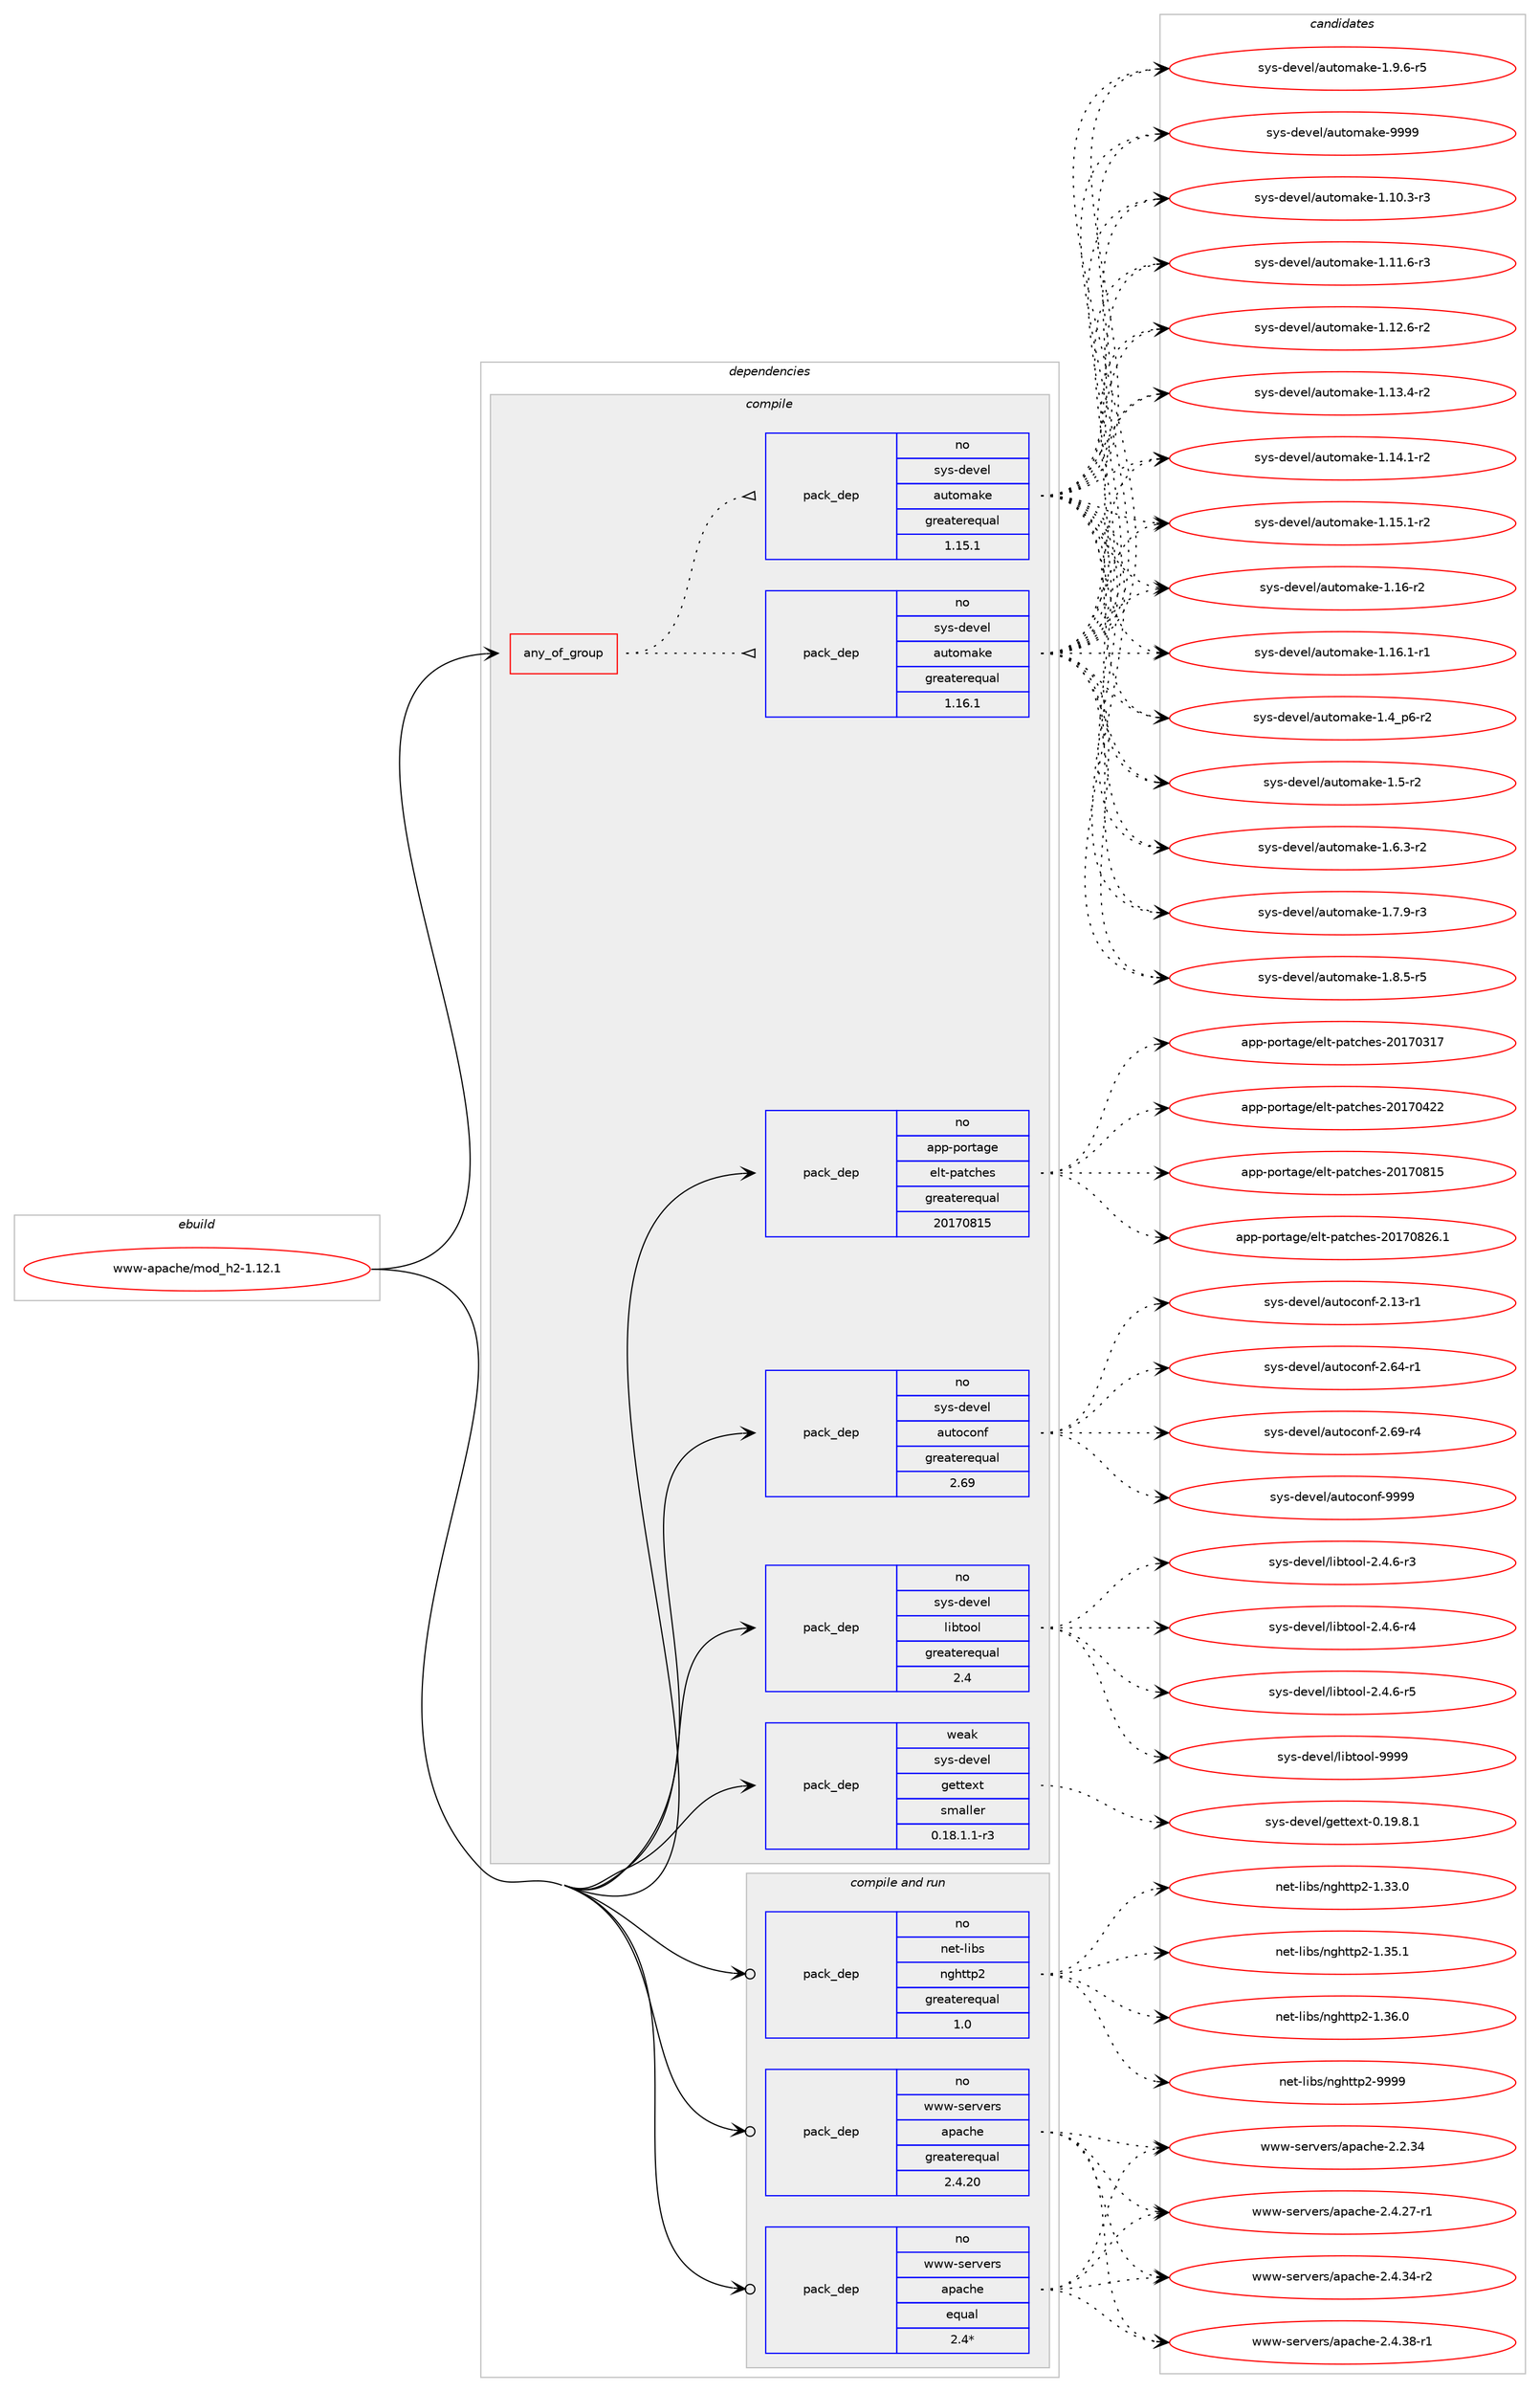 digraph prolog {

# *************
# Graph options
# *************

newrank=true;
concentrate=true;
compound=true;
graph [rankdir=LR,fontname=Helvetica,fontsize=10,ranksep=1.5];#, ranksep=2.5, nodesep=0.2];
edge  [arrowhead=vee];
node  [fontname=Helvetica,fontsize=10];

# **********
# The ebuild
# **********

subgraph cluster_leftcol {
color=gray;
rank=same;
label=<<i>ebuild</i>>;
id [label="www-apache/mod_h2-1.12.1", color=red, width=4, href="../www-apache/mod_h2-1.12.1.svg"];
}

# ****************
# The dependencies
# ****************

subgraph cluster_midcol {
color=gray;
label=<<i>dependencies</i>>;
subgraph cluster_compile {
fillcolor="#eeeeee";
style=filled;
label=<<i>compile</i>>;
subgraph any28126 {
dependency1743437 [label=<<TABLE BORDER="0" CELLBORDER="1" CELLSPACING="0" CELLPADDING="4"><TR><TD CELLPADDING="10">any_of_group</TD></TR></TABLE>>, shape=none, color=red];subgraph pack1251496 {
dependency1743438 [label=<<TABLE BORDER="0" CELLBORDER="1" CELLSPACING="0" CELLPADDING="4" WIDTH="220"><TR><TD ROWSPAN="6" CELLPADDING="30">pack_dep</TD></TR><TR><TD WIDTH="110">no</TD></TR><TR><TD>sys-devel</TD></TR><TR><TD>automake</TD></TR><TR><TD>greaterequal</TD></TR><TR><TD>1.16.1</TD></TR></TABLE>>, shape=none, color=blue];
}
dependency1743437:e -> dependency1743438:w [weight=20,style="dotted",arrowhead="oinv"];
subgraph pack1251497 {
dependency1743439 [label=<<TABLE BORDER="0" CELLBORDER="1" CELLSPACING="0" CELLPADDING="4" WIDTH="220"><TR><TD ROWSPAN="6" CELLPADDING="30">pack_dep</TD></TR><TR><TD WIDTH="110">no</TD></TR><TR><TD>sys-devel</TD></TR><TR><TD>automake</TD></TR><TR><TD>greaterequal</TD></TR><TR><TD>1.15.1</TD></TR></TABLE>>, shape=none, color=blue];
}
dependency1743437:e -> dependency1743439:w [weight=20,style="dotted",arrowhead="oinv"];
}
id:e -> dependency1743437:w [weight=20,style="solid",arrowhead="vee"];
subgraph pack1251498 {
dependency1743440 [label=<<TABLE BORDER="0" CELLBORDER="1" CELLSPACING="0" CELLPADDING="4" WIDTH="220"><TR><TD ROWSPAN="6" CELLPADDING="30">pack_dep</TD></TR><TR><TD WIDTH="110">no</TD></TR><TR><TD>app-portage</TD></TR><TR><TD>elt-patches</TD></TR><TR><TD>greaterequal</TD></TR><TR><TD>20170815</TD></TR></TABLE>>, shape=none, color=blue];
}
id:e -> dependency1743440:w [weight=20,style="solid",arrowhead="vee"];
subgraph pack1251499 {
dependency1743441 [label=<<TABLE BORDER="0" CELLBORDER="1" CELLSPACING="0" CELLPADDING="4" WIDTH="220"><TR><TD ROWSPAN="6" CELLPADDING="30">pack_dep</TD></TR><TR><TD WIDTH="110">no</TD></TR><TR><TD>sys-devel</TD></TR><TR><TD>autoconf</TD></TR><TR><TD>greaterequal</TD></TR><TR><TD>2.69</TD></TR></TABLE>>, shape=none, color=blue];
}
id:e -> dependency1743441:w [weight=20,style="solid",arrowhead="vee"];
subgraph pack1251500 {
dependency1743442 [label=<<TABLE BORDER="0" CELLBORDER="1" CELLSPACING="0" CELLPADDING="4" WIDTH="220"><TR><TD ROWSPAN="6" CELLPADDING="30">pack_dep</TD></TR><TR><TD WIDTH="110">no</TD></TR><TR><TD>sys-devel</TD></TR><TR><TD>libtool</TD></TR><TR><TD>greaterequal</TD></TR><TR><TD>2.4</TD></TR></TABLE>>, shape=none, color=blue];
}
id:e -> dependency1743442:w [weight=20,style="solid",arrowhead="vee"];
subgraph pack1251501 {
dependency1743443 [label=<<TABLE BORDER="0" CELLBORDER="1" CELLSPACING="0" CELLPADDING="4" WIDTH="220"><TR><TD ROWSPAN="6" CELLPADDING="30">pack_dep</TD></TR><TR><TD WIDTH="110">weak</TD></TR><TR><TD>sys-devel</TD></TR><TR><TD>gettext</TD></TR><TR><TD>smaller</TD></TR><TR><TD>0.18.1.1-r3</TD></TR></TABLE>>, shape=none, color=blue];
}
id:e -> dependency1743443:w [weight=20,style="solid",arrowhead="vee"];
}
subgraph cluster_compileandrun {
fillcolor="#eeeeee";
style=filled;
label=<<i>compile and run</i>>;
subgraph pack1251502 {
dependency1743444 [label=<<TABLE BORDER="0" CELLBORDER="1" CELLSPACING="0" CELLPADDING="4" WIDTH="220"><TR><TD ROWSPAN="6" CELLPADDING="30">pack_dep</TD></TR><TR><TD WIDTH="110">no</TD></TR><TR><TD>net-libs</TD></TR><TR><TD>nghttp2</TD></TR><TR><TD>greaterequal</TD></TR><TR><TD>1.0</TD></TR></TABLE>>, shape=none, color=blue];
}
id:e -> dependency1743444:w [weight=20,style="solid",arrowhead="odotvee"];
subgraph pack1251503 {
dependency1743445 [label=<<TABLE BORDER="0" CELLBORDER="1" CELLSPACING="0" CELLPADDING="4" WIDTH="220"><TR><TD ROWSPAN="6" CELLPADDING="30">pack_dep</TD></TR><TR><TD WIDTH="110">no</TD></TR><TR><TD>www-servers</TD></TR><TR><TD>apache</TD></TR><TR><TD>equal</TD></TR><TR><TD>2.4*</TD></TR></TABLE>>, shape=none, color=blue];
}
id:e -> dependency1743445:w [weight=20,style="solid",arrowhead="odotvee"];
subgraph pack1251504 {
dependency1743446 [label=<<TABLE BORDER="0" CELLBORDER="1" CELLSPACING="0" CELLPADDING="4" WIDTH="220"><TR><TD ROWSPAN="6" CELLPADDING="30">pack_dep</TD></TR><TR><TD WIDTH="110">no</TD></TR><TR><TD>www-servers</TD></TR><TR><TD>apache</TD></TR><TR><TD>greaterequal</TD></TR><TR><TD>2.4.20</TD></TR></TABLE>>, shape=none, color=blue];
}
id:e -> dependency1743446:w [weight=20,style="solid",arrowhead="odotvee"];
}
subgraph cluster_run {
fillcolor="#eeeeee";
style=filled;
label=<<i>run</i>>;
}
}

# **************
# The candidates
# **************

subgraph cluster_choices {
rank=same;
color=gray;
label=<<i>candidates</i>>;

subgraph choice1251496 {
color=black;
nodesep=1;
choice11512111545100101118101108479711711611110997107101454946494846514511451 [label="sys-devel/automake-1.10.3-r3", color=red, width=4,href="../sys-devel/automake-1.10.3-r3.svg"];
choice11512111545100101118101108479711711611110997107101454946494946544511451 [label="sys-devel/automake-1.11.6-r3", color=red, width=4,href="../sys-devel/automake-1.11.6-r3.svg"];
choice11512111545100101118101108479711711611110997107101454946495046544511450 [label="sys-devel/automake-1.12.6-r2", color=red, width=4,href="../sys-devel/automake-1.12.6-r2.svg"];
choice11512111545100101118101108479711711611110997107101454946495146524511450 [label="sys-devel/automake-1.13.4-r2", color=red, width=4,href="../sys-devel/automake-1.13.4-r2.svg"];
choice11512111545100101118101108479711711611110997107101454946495246494511450 [label="sys-devel/automake-1.14.1-r2", color=red, width=4,href="../sys-devel/automake-1.14.1-r2.svg"];
choice11512111545100101118101108479711711611110997107101454946495346494511450 [label="sys-devel/automake-1.15.1-r2", color=red, width=4,href="../sys-devel/automake-1.15.1-r2.svg"];
choice1151211154510010111810110847971171161111099710710145494649544511450 [label="sys-devel/automake-1.16-r2", color=red, width=4,href="../sys-devel/automake-1.16-r2.svg"];
choice11512111545100101118101108479711711611110997107101454946495446494511449 [label="sys-devel/automake-1.16.1-r1", color=red, width=4,href="../sys-devel/automake-1.16.1-r1.svg"];
choice115121115451001011181011084797117116111109971071014549465295112544511450 [label="sys-devel/automake-1.4_p6-r2", color=red, width=4,href="../sys-devel/automake-1.4_p6-r2.svg"];
choice11512111545100101118101108479711711611110997107101454946534511450 [label="sys-devel/automake-1.5-r2", color=red, width=4,href="../sys-devel/automake-1.5-r2.svg"];
choice115121115451001011181011084797117116111109971071014549465446514511450 [label="sys-devel/automake-1.6.3-r2", color=red, width=4,href="../sys-devel/automake-1.6.3-r2.svg"];
choice115121115451001011181011084797117116111109971071014549465546574511451 [label="sys-devel/automake-1.7.9-r3", color=red, width=4,href="../sys-devel/automake-1.7.9-r3.svg"];
choice115121115451001011181011084797117116111109971071014549465646534511453 [label="sys-devel/automake-1.8.5-r5", color=red, width=4,href="../sys-devel/automake-1.8.5-r5.svg"];
choice115121115451001011181011084797117116111109971071014549465746544511453 [label="sys-devel/automake-1.9.6-r5", color=red, width=4,href="../sys-devel/automake-1.9.6-r5.svg"];
choice115121115451001011181011084797117116111109971071014557575757 [label="sys-devel/automake-9999", color=red, width=4,href="../sys-devel/automake-9999.svg"];
dependency1743438:e -> choice11512111545100101118101108479711711611110997107101454946494846514511451:w [style=dotted,weight="100"];
dependency1743438:e -> choice11512111545100101118101108479711711611110997107101454946494946544511451:w [style=dotted,weight="100"];
dependency1743438:e -> choice11512111545100101118101108479711711611110997107101454946495046544511450:w [style=dotted,weight="100"];
dependency1743438:e -> choice11512111545100101118101108479711711611110997107101454946495146524511450:w [style=dotted,weight="100"];
dependency1743438:e -> choice11512111545100101118101108479711711611110997107101454946495246494511450:w [style=dotted,weight="100"];
dependency1743438:e -> choice11512111545100101118101108479711711611110997107101454946495346494511450:w [style=dotted,weight="100"];
dependency1743438:e -> choice1151211154510010111810110847971171161111099710710145494649544511450:w [style=dotted,weight="100"];
dependency1743438:e -> choice11512111545100101118101108479711711611110997107101454946495446494511449:w [style=dotted,weight="100"];
dependency1743438:e -> choice115121115451001011181011084797117116111109971071014549465295112544511450:w [style=dotted,weight="100"];
dependency1743438:e -> choice11512111545100101118101108479711711611110997107101454946534511450:w [style=dotted,weight="100"];
dependency1743438:e -> choice115121115451001011181011084797117116111109971071014549465446514511450:w [style=dotted,weight="100"];
dependency1743438:e -> choice115121115451001011181011084797117116111109971071014549465546574511451:w [style=dotted,weight="100"];
dependency1743438:e -> choice115121115451001011181011084797117116111109971071014549465646534511453:w [style=dotted,weight="100"];
dependency1743438:e -> choice115121115451001011181011084797117116111109971071014549465746544511453:w [style=dotted,weight="100"];
dependency1743438:e -> choice115121115451001011181011084797117116111109971071014557575757:w [style=dotted,weight="100"];
}
subgraph choice1251497 {
color=black;
nodesep=1;
choice11512111545100101118101108479711711611110997107101454946494846514511451 [label="sys-devel/automake-1.10.3-r3", color=red, width=4,href="../sys-devel/automake-1.10.3-r3.svg"];
choice11512111545100101118101108479711711611110997107101454946494946544511451 [label="sys-devel/automake-1.11.6-r3", color=red, width=4,href="../sys-devel/automake-1.11.6-r3.svg"];
choice11512111545100101118101108479711711611110997107101454946495046544511450 [label="sys-devel/automake-1.12.6-r2", color=red, width=4,href="../sys-devel/automake-1.12.6-r2.svg"];
choice11512111545100101118101108479711711611110997107101454946495146524511450 [label="sys-devel/automake-1.13.4-r2", color=red, width=4,href="../sys-devel/automake-1.13.4-r2.svg"];
choice11512111545100101118101108479711711611110997107101454946495246494511450 [label="sys-devel/automake-1.14.1-r2", color=red, width=4,href="../sys-devel/automake-1.14.1-r2.svg"];
choice11512111545100101118101108479711711611110997107101454946495346494511450 [label="sys-devel/automake-1.15.1-r2", color=red, width=4,href="../sys-devel/automake-1.15.1-r2.svg"];
choice1151211154510010111810110847971171161111099710710145494649544511450 [label="sys-devel/automake-1.16-r2", color=red, width=4,href="../sys-devel/automake-1.16-r2.svg"];
choice11512111545100101118101108479711711611110997107101454946495446494511449 [label="sys-devel/automake-1.16.1-r1", color=red, width=4,href="../sys-devel/automake-1.16.1-r1.svg"];
choice115121115451001011181011084797117116111109971071014549465295112544511450 [label="sys-devel/automake-1.4_p6-r2", color=red, width=4,href="../sys-devel/automake-1.4_p6-r2.svg"];
choice11512111545100101118101108479711711611110997107101454946534511450 [label="sys-devel/automake-1.5-r2", color=red, width=4,href="../sys-devel/automake-1.5-r2.svg"];
choice115121115451001011181011084797117116111109971071014549465446514511450 [label="sys-devel/automake-1.6.3-r2", color=red, width=4,href="../sys-devel/automake-1.6.3-r2.svg"];
choice115121115451001011181011084797117116111109971071014549465546574511451 [label="sys-devel/automake-1.7.9-r3", color=red, width=4,href="../sys-devel/automake-1.7.9-r3.svg"];
choice115121115451001011181011084797117116111109971071014549465646534511453 [label="sys-devel/automake-1.8.5-r5", color=red, width=4,href="../sys-devel/automake-1.8.5-r5.svg"];
choice115121115451001011181011084797117116111109971071014549465746544511453 [label="sys-devel/automake-1.9.6-r5", color=red, width=4,href="../sys-devel/automake-1.9.6-r5.svg"];
choice115121115451001011181011084797117116111109971071014557575757 [label="sys-devel/automake-9999", color=red, width=4,href="../sys-devel/automake-9999.svg"];
dependency1743439:e -> choice11512111545100101118101108479711711611110997107101454946494846514511451:w [style=dotted,weight="100"];
dependency1743439:e -> choice11512111545100101118101108479711711611110997107101454946494946544511451:w [style=dotted,weight="100"];
dependency1743439:e -> choice11512111545100101118101108479711711611110997107101454946495046544511450:w [style=dotted,weight="100"];
dependency1743439:e -> choice11512111545100101118101108479711711611110997107101454946495146524511450:w [style=dotted,weight="100"];
dependency1743439:e -> choice11512111545100101118101108479711711611110997107101454946495246494511450:w [style=dotted,weight="100"];
dependency1743439:e -> choice11512111545100101118101108479711711611110997107101454946495346494511450:w [style=dotted,weight="100"];
dependency1743439:e -> choice1151211154510010111810110847971171161111099710710145494649544511450:w [style=dotted,weight="100"];
dependency1743439:e -> choice11512111545100101118101108479711711611110997107101454946495446494511449:w [style=dotted,weight="100"];
dependency1743439:e -> choice115121115451001011181011084797117116111109971071014549465295112544511450:w [style=dotted,weight="100"];
dependency1743439:e -> choice11512111545100101118101108479711711611110997107101454946534511450:w [style=dotted,weight="100"];
dependency1743439:e -> choice115121115451001011181011084797117116111109971071014549465446514511450:w [style=dotted,weight="100"];
dependency1743439:e -> choice115121115451001011181011084797117116111109971071014549465546574511451:w [style=dotted,weight="100"];
dependency1743439:e -> choice115121115451001011181011084797117116111109971071014549465646534511453:w [style=dotted,weight="100"];
dependency1743439:e -> choice115121115451001011181011084797117116111109971071014549465746544511453:w [style=dotted,weight="100"];
dependency1743439:e -> choice115121115451001011181011084797117116111109971071014557575757:w [style=dotted,weight="100"];
}
subgraph choice1251498 {
color=black;
nodesep=1;
choice97112112451121111141169710310147101108116451129711699104101115455048495548514955 [label="app-portage/elt-patches-20170317", color=red, width=4,href="../app-portage/elt-patches-20170317.svg"];
choice97112112451121111141169710310147101108116451129711699104101115455048495548525050 [label="app-portage/elt-patches-20170422", color=red, width=4,href="../app-portage/elt-patches-20170422.svg"];
choice97112112451121111141169710310147101108116451129711699104101115455048495548564953 [label="app-portage/elt-patches-20170815", color=red, width=4,href="../app-portage/elt-patches-20170815.svg"];
choice971121124511211111411697103101471011081164511297116991041011154550484955485650544649 [label="app-portage/elt-patches-20170826.1", color=red, width=4,href="../app-portage/elt-patches-20170826.1.svg"];
dependency1743440:e -> choice97112112451121111141169710310147101108116451129711699104101115455048495548514955:w [style=dotted,weight="100"];
dependency1743440:e -> choice97112112451121111141169710310147101108116451129711699104101115455048495548525050:w [style=dotted,weight="100"];
dependency1743440:e -> choice97112112451121111141169710310147101108116451129711699104101115455048495548564953:w [style=dotted,weight="100"];
dependency1743440:e -> choice971121124511211111411697103101471011081164511297116991041011154550484955485650544649:w [style=dotted,weight="100"];
}
subgraph choice1251499 {
color=black;
nodesep=1;
choice1151211154510010111810110847971171161119911111010245504649514511449 [label="sys-devel/autoconf-2.13-r1", color=red, width=4,href="../sys-devel/autoconf-2.13-r1.svg"];
choice1151211154510010111810110847971171161119911111010245504654524511449 [label="sys-devel/autoconf-2.64-r1", color=red, width=4,href="../sys-devel/autoconf-2.64-r1.svg"];
choice1151211154510010111810110847971171161119911111010245504654574511452 [label="sys-devel/autoconf-2.69-r4", color=red, width=4,href="../sys-devel/autoconf-2.69-r4.svg"];
choice115121115451001011181011084797117116111991111101024557575757 [label="sys-devel/autoconf-9999", color=red, width=4,href="../sys-devel/autoconf-9999.svg"];
dependency1743441:e -> choice1151211154510010111810110847971171161119911111010245504649514511449:w [style=dotted,weight="100"];
dependency1743441:e -> choice1151211154510010111810110847971171161119911111010245504654524511449:w [style=dotted,weight="100"];
dependency1743441:e -> choice1151211154510010111810110847971171161119911111010245504654574511452:w [style=dotted,weight="100"];
dependency1743441:e -> choice115121115451001011181011084797117116111991111101024557575757:w [style=dotted,weight="100"];
}
subgraph choice1251500 {
color=black;
nodesep=1;
choice1151211154510010111810110847108105981161111111084550465246544511451 [label="sys-devel/libtool-2.4.6-r3", color=red, width=4,href="../sys-devel/libtool-2.4.6-r3.svg"];
choice1151211154510010111810110847108105981161111111084550465246544511452 [label="sys-devel/libtool-2.4.6-r4", color=red, width=4,href="../sys-devel/libtool-2.4.6-r4.svg"];
choice1151211154510010111810110847108105981161111111084550465246544511453 [label="sys-devel/libtool-2.4.6-r5", color=red, width=4,href="../sys-devel/libtool-2.4.6-r5.svg"];
choice1151211154510010111810110847108105981161111111084557575757 [label="sys-devel/libtool-9999", color=red, width=4,href="../sys-devel/libtool-9999.svg"];
dependency1743442:e -> choice1151211154510010111810110847108105981161111111084550465246544511451:w [style=dotted,weight="100"];
dependency1743442:e -> choice1151211154510010111810110847108105981161111111084550465246544511452:w [style=dotted,weight="100"];
dependency1743442:e -> choice1151211154510010111810110847108105981161111111084550465246544511453:w [style=dotted,weight="100"];
dependency1743442:e -> choice1151211154510010111810110847108105981161111111084557575757:w [style=dotted,weight="100"];
}
subgraph choice1251501 {
color=black;
nodesep=1;
choice1151211154510010111810110847103101116116101120116454846495746564649 [label="sys-devel/gettext-0.19.8.1", color=red, width=4,href="../sys-devel/gettext-0.19.8.1.svg"];
dependency1743443:e -> choice1151211154510010111810110847103101116116101120116454846495746564649:w [style=dotted,weight="100"];
}
subgraph choice1251502 {
color=black;
nodesep=1;
choice1101011164510810598115471101031041161161125045494651514648 [label="net-libs/nghttp2-1.33.0", color=red, width=4,href="../net-libs/nghttp2-1.33.0.svg"];
choice1101011164510810598115471101031041161161125045494651534649 [label="net-libs/nghttp2-1.35.1", color=red, width=4,href="../net-libs/nghttp2-1.35.1.svg"];
choice1101011164510810598115471101031041161161125045494651544648 [label="net-libs/nghttp2-1.36.0", color=red, width=4,href="../net-libs/nghttp2-1.36.0.svg"];
choice110101116451081059811547110103104116116112504557575757 [label="net-libs/nghttp2-9999", color=red, width=4,href="../net-libs/nghttp2-9999.svg"];
dependency1743444:e -> choice1101011164510810598115471101031041161161125045494651514648:w [style=dotted,weight="100"];
dependency1743444:e -> choice1101011164510810598115471101031041161161125045494651534649:w [style=dotted,weight="100"];
dependency1743444:e -> choice1101011164510810598115471101031041161161125045494651544648:w [style=dotted,weight="100"];
dependency1743444:e -> choice110101116451081059811547110103104116116112504557575757:w [style=dotted,weight="100"];
}
subgraph choice1251503 {
color=black;
nodesep=1;
choice119119119451151011141181011141154797112979910410145504650465152 [label="www-servers/apache-2.2.34", color=red, width=4,href="../www-servers/apache-2.2.34.svg"];
choice1191191194511510111411810111411547971129799104101455046524650554511449 [label="www-servers/apache-2.4.27-r1", color=red, width=4,href="../www-servers/apache-2.4.27-r1.svg"];
choice1191191194511510111411810111411547971129799104101455046524651524511450 [label="www-servers/apache-2.4.34-r2", color=red, width=4,href="../www-servers/apache-2.4.34-r2.svg"];
choice1191191194511510111411810111411547971129799104101455046524651564511449 [label="www-servers/apache-2.4.38-r1", color=red, width=4,href="../www-servers/apache-2.4.38-r1.svg"];
dependency1743445:e -> choice119119119451151011141181011141154797112979910410145504650465152:w [style=dotted,weight="100"];
dependency1743445:e -> choice1191191194511510111411810111411547971129799104101455046524650554511449:w [style=dotted,weight="100"];
dependency1743445:e -> choice1191191194511510111411810111411547971129799104101455046524651524511450:w [style=dotted,weight="100"];
dependency1743445:e -> choice1191191194511510111411810111411547971129799104101455046524651564511449:w [style=dotted,weight="100"];
}
subgraph choice1251504 {
color=black;
nodesep=1;
choice119119119451151011141181011141154797112979910410145504650465152 [label="www-servers/apache-2.2.34", color=red, width=4,href="../www-servers/apache-2.2.34.svg"];
choice1191191194511510111411810111411547971129799104101455046524650554511449 [label="www-servers/apache-2.4.27-r1", color=red, width=4,href="../www-servers/apache-2.4.27-r1.svg"];
choice1191191194511510111411810111411547971129799104101455046524651524511450 [label="www-servers/apache-2.4.34-r2", color=red, width=4,href="../www-servers/apache-2.4.34-r2.svg"];
choice1191191194511510111411810111411547971129799104101455046524651564511449 [label="www-servers/apache-2.4.38-r1", color=red, width=4,href="../www-servers/apache-2.4.38-r1.svg"];
dependency1743446:e -> choice119119119451151011141181011141154797112979910410145504650465152:w [style=dotted,weight="100"];
dependency1743446:e -> choice1191191194511510111411810111411547971129799104101455046524650554511449:w [style=dotted,weight="100"];
dependency1743446:e -> choice1191191194511510111411810111411547971129799104101455046524651524511450:w [style=dotted,weight="100"];
dependency1743446:e -> choice1191191194511510111411810111411547971129799104101455046524651564511449:w [style=dotted,weight="100"];
}
}

}
